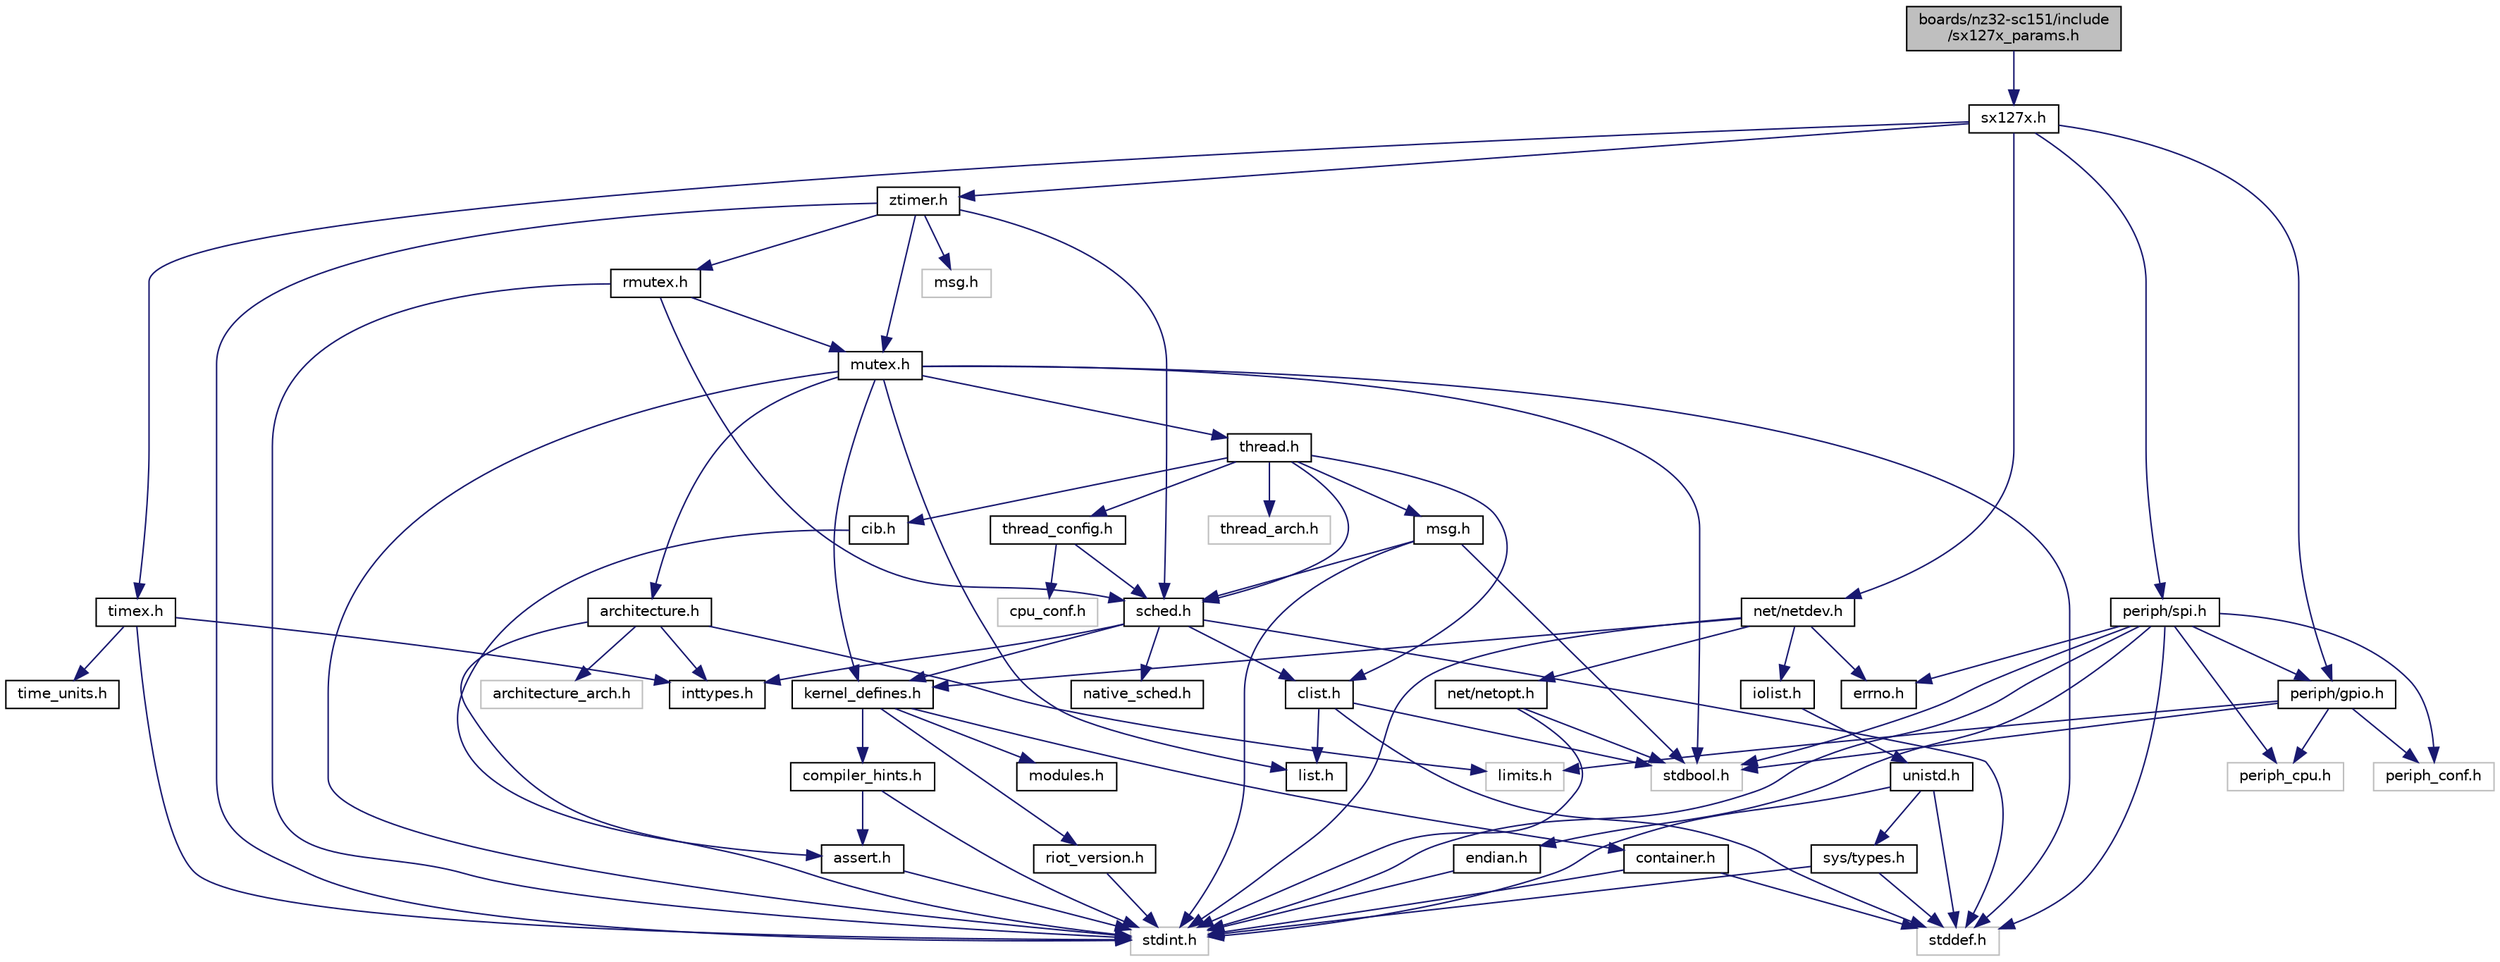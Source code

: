 digraph "boards/nz32-sc151/include/sx127x_params.h"
{
 // LATEX_PDF_SIZE
  edge [fontname="Helvetica",fontsize="10",labelfontname="Helvetica",labelfontsize="10"];
  node [fontname="Helvetica",fontsize="10",shape=record];
  Node1 [label="boards/nz32-sc151/include\l/sx127x_params.h",height=0.2,width=0.4,color="black", fillcolor="grey75", style="filled", fontcolor="black",tooltip="sx127x configuration for nz32-sc15 using modtronix inAir9 LoRa module"];
  Node1 -> Node2 [color="midnightblue",fontsize="10",style="solid",fontname="Helvetica"];
  Node2 [label="sx127x.h",height=0.2,width=0.4,color="black", fillcolor="white", style="filled",URL="$sx127x_8h.html",tooltip="Public interface for SX127X driver."];
  Node2 -> Node3 [color="midnightblue",fontsize="10",style="solid",fontname="Helvetica"];
  Node3 [label="timex.h",height=0.2,width=0.4,color="black", fillcolor="white", style="filled",URL="$timex_8h.html",tooltip="Utility library for comparing and computing timestamps."];
  Node3 -> Node4 [color="midnightblue",fontsize="10",style="solid",fontname="Helvetica"];
  Node4 [label="stdint.h",height=0.2,width=0.4,color="grey75", fillcolor="white", style="filled",tooltip=" "];
  Node3 -> Node5 [color="midnightblue",fontsize="10",style="solid",fontname="Helvetica"];
  Node5 [label="inttypes.h",height=0.2,width=0.4,color="black", fillcolor="white", style="filled",URL="$inttypes_8h.html",tooltip="Adds include for missing inttype definitions."];
  Node3 -> Node6 [color="midnightblue",fontsize="10",style="solid",fontname="Helvetica"];
  Node6 [label="time_units.h",height=0.2,width=0.4,color="black", fillcolor="white", style="filled",URL="$time__units_8h.html",tooltip="Utility header providing time unit defines."];
  Node2 -> Node7 [color="midnightblue",fontsize="10",style="solid",fontname="Helvetica"];
  Node7 [label="ztimer.h",height=0.2,width=0.4,color="black", fillcolor="white", style="filled",URL="$ztimer_8h.html",tooltip="ztimer API"];
  Node7 -> Node4 [color="midnightblue",fontsize="10",style="solid",fontname="Helvetica"];
  Node7 -> Node8 [color="midnightblue",fontsize="10",style="solid",fontname="Helvetica"];
  Node8 [label="sched.h",height=0.2,width=0.4,color="black", fillcolor="white", style="filled",URL="$sched_8h.html",tooltip="Scheduler API definition."];
  Node8 -> Node9 [color="midnightblue",fontsize="10",style="solid",fontname="Helvetica"];
  Node9 [label="stddef.h",height=0.2,width=0.4,color="grey75", fillcolor="white", style="filled",tooltip=" "];
  Node8 -> Node5 [color="midnightblue",fontsize="10",style="solid",fontname="Helvetica"];
  Node8 -> Node10 [color="midnightblue",fontsize="10",style="solid",fontname="Helvetica"];
  Node10 [label="kernel_defines.h",height=0.2,width=0.4,color="black", fillcolor="white", style="filled",URL="$kernel__defines_8h.html",tooltip="Common macros and compiler attributes/pragmas configuration."];
  Node10 -> Node11 [color="midnightblue",fontsize="10",style="solid",fontname="Helvetica"];
  Node11 [label="modules.h",height=0.2,width=0.4,color="black", fillcolor="white", style="filled",URL="$modules_8h.html",tooltip="Common macros and compiler attributes/pragmas configuration."];
  Node10 -> Node12 [color="midnightblue",fontsize="10",style="solid",fontname="Helvetica"];
  Node12 [label="riot_version.h",height=0.2,width=0.4,color="black", fillcolor="white", style="filled",URL="$riot__version_8h.html",tooltip="Common macros and compiler attributes/pragmas configuration."];
  Node12 -> Node4 [color="midnightblue",fontsize="10",style="solid",fontname="Helvetica"];
  Node10 -> Node13 [color="midnightblue",fontsize="10",style="solid",fontname="Helvetica"];
  Node13 [label="compiler_hints.h",height=0.2,width=0.4,color="black", fillcolor="white", style="filled",URL="$compiler__hints_8h.html",tooltip="Common macros and compiler attributes/pragmas configuration."];
  Node13 -> Node14 [color="midnightblue",fontsize="10",style="solid",fontname="Helvetica"];
  Node14 [label="assert.h",height=0.2,width=0.4,color="black", fillcolor="white", style="filled",URL="$assert_8h.html",tooltip="POSIX.1-2008 compliant version of the assert macro."];
  Node14 -> Node4 [color="midnightblue",fontsize="10",style="solid",fontname="Helvetica"];
  Node13 -> Node4 [color="midnightblue",fontsize="10",style="solid",fontname="Helvetica"];
  Node10 -> Node15 [color="midnightblue",fontsize="10",style="solid",fontname="Helvetica"];
  Node15 [label="container.h",height=0.2,width=0.4,color="black", fillcolor="white", style="filled",URL="$container_8h.html",tooltip="Common macros and compiler attributes/pragmas configuration."];
  Node15 -> Node9 [color="midnightblue",fontsize="10",style="solid",fontname="Helvetica"];
  Node15 -> Node4 [color="midnightblue",fontsize="10",style="solid",fontname="Helvetica"];
  Node8 -> Node16 [color="midnightblue",fontsize="10",style="solid",fontname="Helvetica"];
  Node16 [label="native_sched.h",height=0.2,width=0.4,color="black", fillcolor="white", style="filled",URL="$native__sched_8h.html",tooltip="Add definitions required on the native board."];
  Node8 -> Node17 [color="midnightblue",fontsize="10",style="solid",fontname="Helvetica"];
  Node17 [label="clist.h",height=0.2,width=0.4,color="black", fillcolor="white", style="filled",URL="$clist_8h.html",tooltip="Circular linked list."];
  Node17 -> Node18 [color="midnightblue",fontsize="10",style="solid",fontname="Helvetica"];
  Node18 [label="stdbool.h",height=0.2,width=0.4,color="grey75", fillcolor="white", style="filled",tooltip=" "];
  Node17 -> Node9 [color="midnightblue",fontsize="10",style="solid",fontname="Helvetica"];
  Node17 -> Node19 [color="midnightblue",fontsize="10",style="solid",fontname="Helvetica"];
  Node19 [label="list.h",height=0.2,width=0.4,color="black", fillcolor="white", style="filled",URL="$list_8h.html",tooltip="Intrusive linked list."];
  Node7 -> Node20 [color="midnightblue",fontsize="10",style="solid",fontname="Helvetica"];
  Node20 [label="msg.h",height=0.2,width=0.4,color="grey75", fillcolor="white", style="filled",tooltip=" "];
  Node7 -> Node21 [color="midnightblue",fontsize="10",style="solid",fontname="Helvetica"];
  Node21 [label="mutex.h",height=0.2,width=0.4,color="black", fillcolor="white", style="filled",URL="$mutex_8h.html",tooltip="Mutex for thread synchronization."];
  Node21 -> Node9 [color="midnightblue",fontsize="10",style="solid",fontname="Helvetica"];
  Node21 -> Node4 [color="midnightblue",fontsize="10",style="solid",fontname="Helvetica"];
  Node21 -> Node18 [color="midnightblue",fontsize="10",style="solid",fontname="Helvetica"];
  Node21 -> Node22 [color="midnightblue",fontsize="10",style="solid",fontname="Helvetica"];
  Node22 [label="architecture.h",height=0.2,width=0.4,color="black", fillcolor="white", style="filled",URL="$architecture_8h.html",tooltip="Platform-independent access to architecture details."];
  Node22 -> Node4 [color="midnightblue",fontsize="10",style="solid",fontname="Helvetica"];
  Node22 -> Node5 [color="midnightblue",fontsize="10",style="solid",fontname="Helvetica"];
  Node22 -> Node23 [color="midnightblue",fontsize="10",style="solid",fontname="Helvetica"];
  Node23 [label="limits.h",height=0.2,width=0.4,color="grey75", fillcolor="white", style="filled",tooltip=" "];
  Node22 -> Node24 [color="midnightblue",fontsize="10",style="solid",fontname="Helvetica"];
  Node24 [label="architecture_arch.h",height=0.2,width=0.4,color="grey75", fillcolor="white", style="filled",tooltip=" "];
  Node21 -> Node10 [color="midnightblue",fontsize="10",style="solid",fontname="Helvetica"];
  Node21 -> Node19 [color="midnightblue",fontsize="10",style="solid",fontname="Helvetica"];
  Node21 -> Node25 [color="midnightblue",fontsize="10",style="solid",fontname="Helvetica"];
  Node25 [label="thread.h",height=0.2,width=0.4,color="black", fillcolor="white", style="filled",URL="$core_2include_2thread_8h.html",tooltip="Threading API."];
  Node25 -> Node17 [color="midnightblue",fontsize="10",style="solid",fontname="Helvetica"];
  Node25 -> Node26 [color="midnightblue",fontsize="10",style="solid",fontname="Helvetica"];
  Node26 [label="cib.h",height=0.2,width=0.4,color="black", fillcolor="white", style="filled",URL="$cib_8h.html",tooltip="Circular integer buffer interface."];
  Node26 -> Node14 [color="midnightblue",fontsize="10",style="solid",fontname="Helvetica"];
  Node25 -> Node27 [color="midnightblue",fontsize="10",style="solid",fontname="Helvetica"];
  Node27 [label="msg.h",height=0.2,width=0.4,color="black", fillcolor="white", style="filled",URL="$core_2include_2msg_8h.html",tooltip="Messaging API for inter process communication."];
  Node27 -> Node4 [color="midnightblue",fontsize="10",style="solid",fontname="Helvetica"];
  Node27 -> Node18 [color="midnightblue",fontsize="10",style="solid",fontname="Helvetica"];
  Node27 -> Node8 [color="midnightblue",fontsize="10",style="solid",fontname="Helvetica"];
  Node25 -> Node8 [color="midnightblue",fontsize="10",style="solid",fontname="Helvetica"];
  Node25 -> Node28 [color="midnightblue",fontsize="10",style="solid",fontname="Helvetica"];
  Node28 [label="thread_config.h",height=0.2,width=0.4,color="black", fillcolor="white", style="filled",URL="$thread__config_8h.html",tooltip="Thread configuration defines."];
  Node28 -> Node29 [color="midnightblue",fontsize="10",style="solid",fontname="Helvetica"];
  Node29 [label="cpu_conf.h",height=0.2,width=0.4,color="grey75", fillcolor="white", style="filled",tooltip=" "];
  Node28 -> Node8 [color="midnightblue",fontsize="10",style="solid",fontname="Helvetica"];
  Node25 -> Node30 [color="midnightblue",fontsize="10",style="solid",fontname="Helvetica"];
  Node30 [label="thread_arch.h",height=0.2,width=0.4,color="grey75", fillcolor="white", style="filled",tooltip=" "];
  Node7 -> Node31 [color="midnightblue",fontsize="10",style="solid",fontname="Helvetica"];
  Node31 [label="rmutex.h",height=0.2,width=0.4,color="black", fillcolor="white", style="filled",URL="$rmutex_8h.html",tooltip="Recursive Mutex for thread synchronization."];
  Node31 -> Node4 [color="midnightblue",fontsize="10",style="solid",fontname="Helvetica"];
  Node31 -> Node21 [color="midnightblue",fontsize="10",style="solid",fontname="Helvetica"];
  Node31 -> Node8 [color="midnightblue",fontsize="10",style="solid",fontname="Helvetica"];
  Node2 -> Node32 [color="midnightblue",fontsize="10",style="solid",fontname="Helvetica"];
  Node32 [label="net/netdev.h",height=0.2,width=0.4,color="black", fillcolor="white", style="filled",URL="$drivers_2include_2net_2netdev_8h.html",tooltip="Definitions low-level network driver interface."];
  Node32 -> Node4 [color="midnightblue",fontsize="10",style="solid",fontname="Helvetica"];
  Node32 -> Node33 [color="midnightblue",fontsize="10",style="solid",fontname="Helvetica"];
  Node33 [label="errno.h",height=0.2,width=0.4,color="black", fillcolor="white", style="filled",URL="$errno_8h.html",tooltip=" "];
  Node32 -> Node34 [color="midnightblue",fontsize="10",style="solid",fontname="Helvetica"];
  Node34 [label="iolist.h",height=0.2,width=0.4,color="black", fillcolor="white", style="filled",URL="$iolist_8h.html",tooltip="iolist scatter / gather IO"];
  Node34 -> Node35 [color="midnightblue",fontsize="10",style="solid",fontname="Helvetica"];
  Node35 [label="unistd.h",height=0.2,width=0.4,color="black", fillcolor="white", style="filled",URL="$unistd_8h_source.html",tooltip=" "];
  Node35 -> Node9 [color="midnightblue",fontsize="10",style="solid",fontname="Helvetica"];
  Node35 -> Node4 [color="midnightblue",fontsize="10",style="solid",fontname="Helvetica"];
  Node35 -> Node36 [color="midnightblue",fontsize="10",style="solid",fontname="Helvetica"];
  Node36 [label="sys/types.h",height=0.2,width=0.4,color="black", fillcolor="white", style="filled",URL="$cpu_2avr8__common_2avr__libc__extra_2include_2sys_2types_8h_source.html",tooltip=" "];
  Node36 -> Node4 [color="midnightblue",fontsize="10",style="solid",fontname="Helvetica"];
  Node36 -> Node9 [color="midnightblue",fontsize="10",style="solid",fontname="Helvetica"];
  Node32 -> Node37 [color="midnightblue",fontsize="10",style="solid",fontname="Helvetica"];
  Node37 [label="net/netopt.h",height=0.2,width=0.4,color="black", fillcolor="white", style="filled",URL="$netopt_8h.html",tooltip="Definition of global configuration options."];
  Node37 -> Node4 [color="midnightblue",fontsize="10",style="solid",fontname="Helvetica"];
  Node37 -> Node18 [color="midnightblue",fontsize="10",style="solid",fontname="Helvetica"];
  Node32 -> Node10 [color="midnightblue",fontsize="10",style="solid",fontname="Helvetica"];
  Node2 -> Node38 [color="midnightblue",fontsize="10",style="solid",fontname="Helvetica"];
  Node38 [label="periph/gpio.h",height=0.2,width=0.4,color="black", fillcolor="white", style="filled",URL="$drivers_2include_2periph_2gpio_8h.html",tooltip="Low-level GPIO peripheral driver interface definitions."];
  Node38 -> Node23 [color="midnightblue",fontsize="10",style="solid",fontname="Helvetica"];
  Node38 -> Node18 [color="midnightblue",fontsize="10",style="solid",fontname="Helvetica"];
  Node38 -> Node39 [color="midnightblue",fontsize="10",style="solid",fontname="Helvetica"];
  Node39 [label="periph_cpu.h",height=0.2,width=0.4,color="grey75", fillcolor="white", style="filled",tooltip=" "];
  Node38 -> Node40 [color="midnightblue",fontsize="10",style="solid",fontname="Helvetica"];
  Node40 [label="periph_conf.h",height=0.2,width=0.4,color="grey75", fillcolor="white", style="filled",tooltip=" "];
  Node2 -> Node41 [color="midnightblue",fontsize="10",style="solid",fontname="Helvetica"];
  Node41 [label="periph/spi.h",height=0.2,width=0.4,color="black", fillcolor="white", style="filled",URL="$spi_8h.html",tooltip="Low-level SPI peripheral driver interface definition."];
  Node41 -> Node42 [color="midnightblue",fontsize="10",style="solid",fontname="Helvetica"];
  Node42 [label="endian.h",height=0.2,width=0.4,color="black", fillcolor="white", style="filled",URL="$endian_8h.html",tooltip="libc header for endian conversion"];
  Node42 -> Node4 [color="midnightblue",fontsize="10",style="solid",fontname="Helvetica"];
  Node41 -> Node33 [color="midnightblue",fontsize="10",style="solid",fontname="Helvetica"];
  Node41 -> Node18 [color="midnightblue",fontsize="10",style="solid",fontname="Helvetica"];
  Node41 -> Node9 [color="midnightblue",fontsize="10",style="solid",fontname="Helvetica"];
  Node41 -> Node4 [color="midnightblue",fontsize="10",style="solid",fontname="Helvetica"];
  Node41 -> Node39 [color="midnightblue",fontsize="10",style="solid",fontname="Helvetica"];
  Node41 -> Node40 [color="midnightblue",fontsize="10",style="solid",fontname="Helvetica"];
  Node41 -> Node38 [color="midnightblue",fontsize="10",style="solid",fontname="Helvetica"];
}
